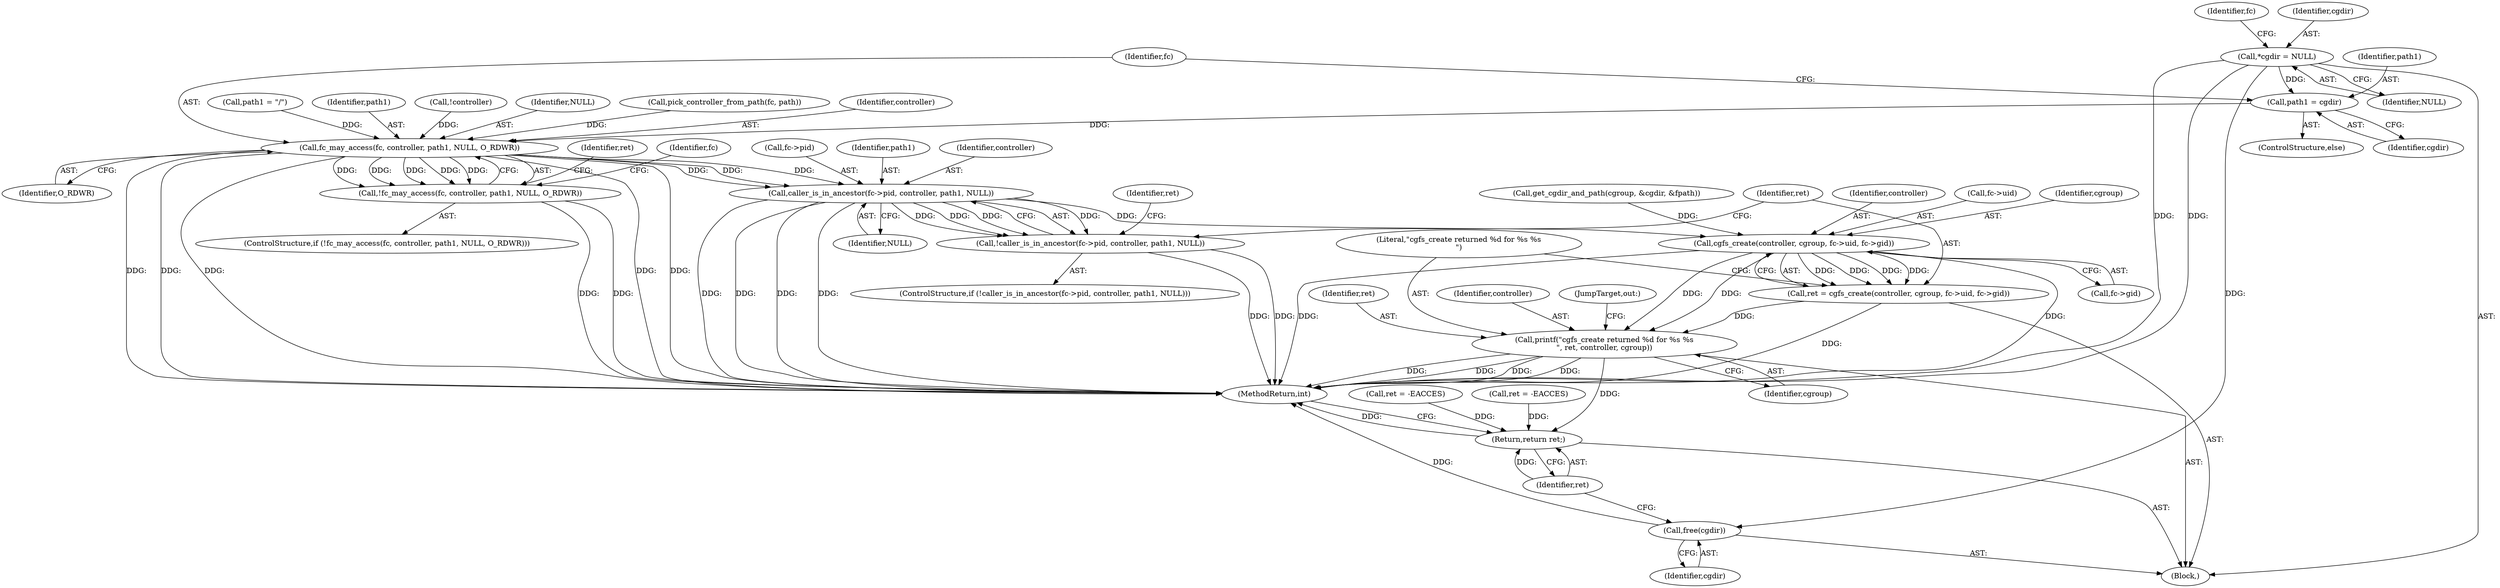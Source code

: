 digraph "0_lxcfs_a8b6c3e0537e90fba3c55910fd1b7229d54a60a7_1@pointer" {
"1000114" [label="(Call,*cgdir = NULL)"];
"1000160" [label="(Call,path1 = cgdir)"];
"1000165" [label="(Call,fc_may_access(fc, controller, path1, NULL, O_RDWR))"];
"1000164" [label="(Call,!fc_may_access(fc, controller, path1, NULL, O_RDWR))"];
"1000179" [label="(Call,caller_is_in_ancestor(fc->pid, controller, path1, NULL))"];
"1000178" [label="(Call,!caller_is_in_ancestor(fc->pid, controller, path1, NULL))"];
"1000194" [label="(Call,cgfs_create(controller, cgroup, fc->uid, fc->gid))"];
"1000192" [label="(Call,ret = cgfs_create(controller, cgroup, fc->uid, fc->gid))"];
"1000203" [label="(Call,printf(\"cgfs_create returned %d for %s %s\n\", ret, controller, cgroup))"];
"1000211" [label="(Return,return ret;)"];
"1000209" [label="(Call,free(cgdir))"];
"1000197" [label="(Call,fc->uid)"];
"1000166" [label="(Identifier,fc)"];
"1000188" [label="(Identifier,ret)"];
"1000196" [label="(Identifier,cgroup)"];
"1000128" [label="(Call,pick_controller_from_path(fc, path))"];
"1000122" [label="(Identifier,fc)"];
"1000177" [label="(ControlStructure,if (!caller_is_in_ancestor(fc->pid, controller, path1, NULL)))"];
"1000212" [label="(Identifier,ret)"];
"1000194" [label="(Call,cgfs_create(controller, cgroup, fc->uid, fc->gid))"];
"1000167" [label="(Identifier,controller)"];
"1000180" [label="(Call,fc->pid)"];
"1000205" [label="(Identifier,ret)"];
"1000206" [label="(Identifier,controller)"];
"1000213" [label="(MethodReturn,int)"];
"1000204" [label="(Literal,\"cgfs_create returned %d for %s %s\n\")"];
"1000210" [label="(Identifier,cgdir)"];
"1000165" [label="(Call,fc_may_access(fc, controller, path1, NULL, O_RDWR))"];
"1000184" [label="(Identifier,path1)"];
"1000161" [label="(Identifier,path1)"];
"1000156" [label="(Call,path1 = \"/\")"];
"1000164" [label="(Call,!fc_may_access(fc, controller, path1, NULL, O_RDWR))"];
"1000160" [label="(Call,path1 = cgdir)"];
"1000169" [label="(Identifier,NULL)"];
"1000147" [label="(Call,get_cgdir_and_path(cgroup, &cgdir, &fpath))"];
"1000203" [label="(Call,printf(\"cgfs_create returned %d for %s %s\n\", ret, controller, cgroup))"];
"1000200" [label="(Call,fc->gid)"];
"1000211" [label="(Return,return ret;)"];
"1000183" [label="(Identifier,controller)"];
"1000178" [label="(Call,!caller_is_in_ancestor(fc->pid, controller, path1, NULL))"];
"1000207" [label="(Identifier,cgroup)"];
"1000159" [label="(ControlStructure,else)"];
"1000187" [label="(Call,ret = -EACCES)"];
"1000162" [label="(Identifier,cgdir)"];
"1000168" [label="(Identifier,path1)"];
"1000103" [label="(Block,)"];
"1000163" [label="(ControlStructure,if (!fc_may_access(fc, controller, path1, NULL, O_RDWR)))"];
"1000116" [label="(Identifier,NULL)"];
"1000195" [label="(Identifier,controller)"];
"1000115" [label="(Identifier,cgdir)"];
"1000179" [label="(Call,caller_is_in_ancestor(fc->pid, controller, path1, NULL))"];
"1000192" [label="(Call,ret = cgfs_create(controller, cgroup, fc->uid, fc->gid))"];
"1000114" [label="(Call,*cgdir = NULL)"];
"1000170" [label="(Identifier,O_RDWR)"];
"1000132" [label="(Call,!controller)"];
"1000173" [label="(Identifier,ret)"];
"1000209" [label="(Call,free(cgdir))"];
"1000172" [label="(Call,ret = -EACCES)"];
"1000185" [label="(Identifier,NULL)"];
"1000208" [label="(JumpTarget,out:)"];
"1000193" [label="(Identifier,ret)"];
"1000181" [label="(Identifier,fc)"];
"1000114" -> "1000103"  [label="AST: "];
"1000114" -> "1000116"  [label="CFG: "];
"1000115" -> "1000114"  [label="AST: "];
"1000116" -> "1000114"  [label="AST: "];
"1000122" -> "1000114"  [label="CFG: "];
"1000114" -> "1000213"  [label="DDG: "];
"1000114" -> "1000213"  [label="DDG: "];
"1000114" -> "1000160"  [label="DDG: "];
"1000114" -> "1000209"  [label="DDG: "];
"1000160" -> "1000159"  [label="AST: "];
"1000160" -> "1000162"  [label="CFG: "];
"1000161" -> "1000160"  [label="AST: "];
"1000162" -> "1000160"  [label="AST: "];
"1000166" -> "1000160"  [label="CFG: "];
"1000160" -> "1000165"  [label="DDG: "];
"1000165" -> "1000164"  [label="AST: "];
"1000165" -> "1000170"  [label="CFG: "];
"1000166" -> "1000165"  [label="AST: "];
"1000167" -> "1000165"  [label="AST: "];
"1000168" -> "1000165"  [label="AST: "];
"1000169" -> "1000165"  [label="AST: "];
"1000170" -> "1000165"  [label="AST: "];
"1000164" -> "1000165"  [label="CFG: "];
"1000165" -> "1000213"  [label="DDG: "];
"1000165" -> "1000213"  [label="DDG: "];
"1000165" -> "1000213"  [label="DDG: "];
"1000165" -> "1000213"  [label="DDG: "];
"1000165" -> "1000213"  [label="DDG: "];
"1000165" -> "1000164"  [label="DDG: "];
"1000165" -> "1000164"  [label="DDG: "];
"1000165" -> "1000164"  [label="DDG: "];
"1000165" -> "1000164"  [label="DDG: "];
"1000165" -> "1000164"  [label="DDG: "];
"1000128" -> "1000165"  [label="DDG: "];
"1000132" -> "1000165"  [label="DDG: "];
"1000156" -> "1000165"  [label="DDG: "];
"1000165" -> "1000179"  [label="DDG: "];
"1000165" -> "1000179"  [label="DDG: "];
"1000165" -> "1000179"  [label="DDG: "];
"1000164" -> "1000163"  [label="AST: "];
"1000173" -> "1000164"  [label="CFG: "];
"1000181" -> "1000164"  [label="CFG: "];
"1000164" -> "1000213"  [label="DDG: "];
"1000164" -> "1000213"  [label="DDG: "];
"1000179" -> "1000178"  [label="AST: "];
"1000179" -> "1000185"  [label="CFG: "];
"1000180" -> "1000179"  [label="AST: "];
"1000183" -> "1000179"  [label="AST: "];
"1000184" -> "1000179"  [label="AST: "];
"1000185" -> "1000179"  [label="AST: "];
"1000178" -> "1000179"  [label="CFG: "];
"1000179" -> "1000213"  [label="DDG: "];
"1000179" -> "1000213"  [label="DDG: "];
"1000179" -> "1000213"  [label="DDG: "];
"1000179" -> "1000213"  [label="DDG: "];
"1000179" -> "1000178"  [label="DDG: "];
"1000179" -> "1000178"  [label="DDG: "];
"1000179" -> "1000178"  [label="DDG: "];
"1000179" -> "1000178"  [label="DDG: "];
"1000179" -> "1000194"  [label="DDG: "];
"1000178" -> "1000177"  [label="AST: "];
"1000188" -> "1000178"  [label="CFG: "];
"1000193" -> "1000178"  [label="CFG: "];
"1000178" -> "1000213"  [label="DDG: "];
"1000178" -> "1000213"  [label="DDG: "];
"1000194" -> "1000192"  [label="AST: "];
"1000194" -> "1000200"  [label="CFG: "];
"1000195" -> "1000194"  [label="AST: "];
"1000196" -> "1000194"  [label="AST: "];
"1000197" -> "1000194"  [label="AST: "];
"1000200" -> "1000194"  [label="AST: "];
"1000192" -> "1000194"  [label="CFG: "];
"1000194" -> "1000213"  [label="DDG: "];
"1000194" -> "1000213"  [label="DDG: "];
"1000194" -> "1000192"  [label="DDG: "];
"1000194" -> "1000192"  [label="DDG: "];
"1000194" -> "1000192"  [label="DDG: "];
"1000194" -> "1000192"  [label="DDG: "];
"1000147" -> "1000194"  [label="DDG: "];
"1000194" -> "1000203"  [label="DDG: "];
"1000194" -> "1000203"  [label="DDG: "];
"1000192" -> "1000103"  [label="AST: "];
"1000193" -> "1000192"  [label="AST: "];
"1000204" -> "1000192"  [label="CFG: "];
"1000192" -> "1000213"  [label="DDG: "];
"1000192" -> "1000203"  [label="DDG: "];
"1000203" -> "1000103"  [label="AST: "];
"1000203" -> "1000207"  [label="CFG: "];
"1000204" -> "1000203"  [label="AST: "];
"1000205" -> "1000203"  [label="AST: "];
"1000206" -> "1000203"  [label="AST: "];
"1000207" -> "1000203"  [label="AST: "];
"1000208" -> "1000203"  [label="CFG: "];
"1000203" -> "1000213"  [label="DDG: "];
"1000203" -> "1000213"  [label="DDG: "];
"1000203" -> "1000213"  [label="DDG: "];
"1000203" -> "1000213"  [label="DDG: "];
"1000203" -> "1000211"  [label="DDG: "];
"1000211" -> "1000103"  [label="AST: "];
"1000211" -> "1000212"  [label="CFG: "];
"1000212" -> "1000211"  [label="AST: "];
"1000213" -> "1000211"  [label="CFG: "];
"1000211" -> "1000213"  [label="DDG: "];
"1000212" -> "1000211"  [label="DDG: "];
"1000187" -> "1000211"  [label="DDG: "];
"1000172" -> "1000211"  [label="DDG: "];
"1000209" -> "1000103"  [label="AST: "];
"1000209" -> "1000210"  [label="CFG: "];
"1000210" -> "1000209"  [label="AST: "];
"1000212" -> "1000209"  [label="CFG: "];
"1000209" -> "1000213"  [label="DDG: "];
}
